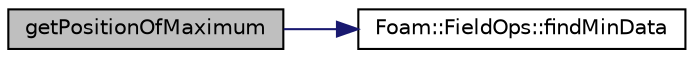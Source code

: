 digraph "getPositionOfMaximum"
{
  bgcolor="transparent";
  edge [fontname="Helvetica",fontsize="10",labelfontname="Helvetica",labelfontsize="10"];
  node [fontname="Helvetica",fontsize="10",shape=record];
  rankdir="LR";
  Node1 [label="getPositionOfMaximum",height=0.2,width=0.4,color="black", fillcolor="grey75", style="filled" fontcolor="black"];
  Node1 -> Node2 [color="midnightblue",fontsize="10",style="solid",fontname="Helvetica"];
  Node2 [label="Foam::FieldOps::findMinData",height=0.2,width=0.4,color="black",URL="$namespaceFoam_1_1FieldOps.html#a93205f5501171ee0590f0fa7becfffb8",tooltip="Locate the min value in a field and return it and associated data. "];
}
